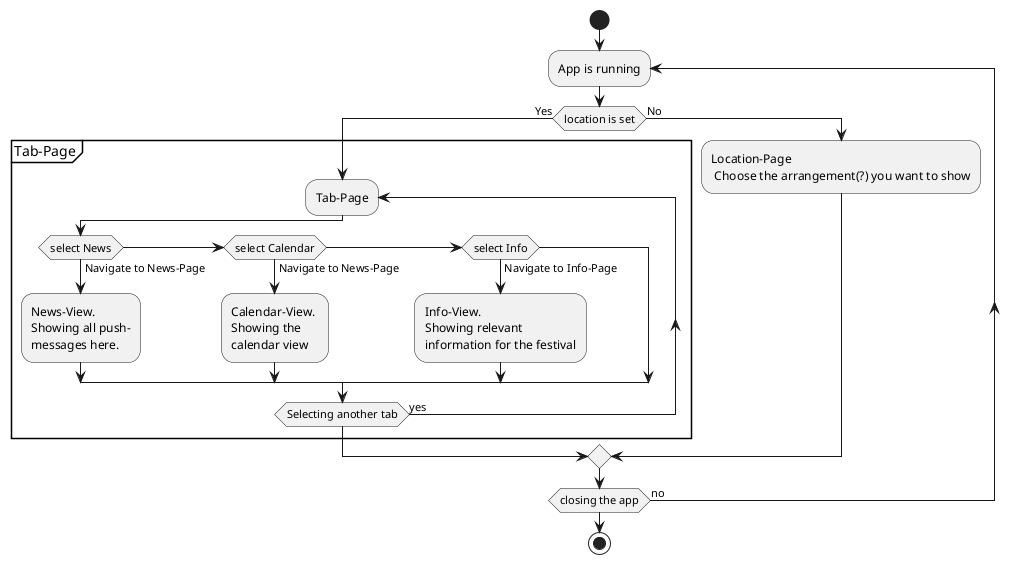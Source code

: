 @startuml

start
repeat :App is running;
if(location is set) then (Yes)
    group Tab-Page
        repeat :Tab-Page;
        if(select News) then(Navigate to News-Page)
            :News-View. \nShowing all push-\nmessages here.;
        elseif (select Calendar) then(Navigate to News-Page)
            :Calendar-View. \nShowing the \ncalendar view;
        elseif (select Info) then(Navigate to Info-Page)
            :Info-View. \nShowing relevant \ninformation for the festival;
        endif
        repeat while (Selecting another tab) is (yes)
    endgroup
else (No)
    :Location-Page\n Choose the arrangement(?) you want to show;
endif
repeat while (closing the app) is (no)
stop
@enduml
